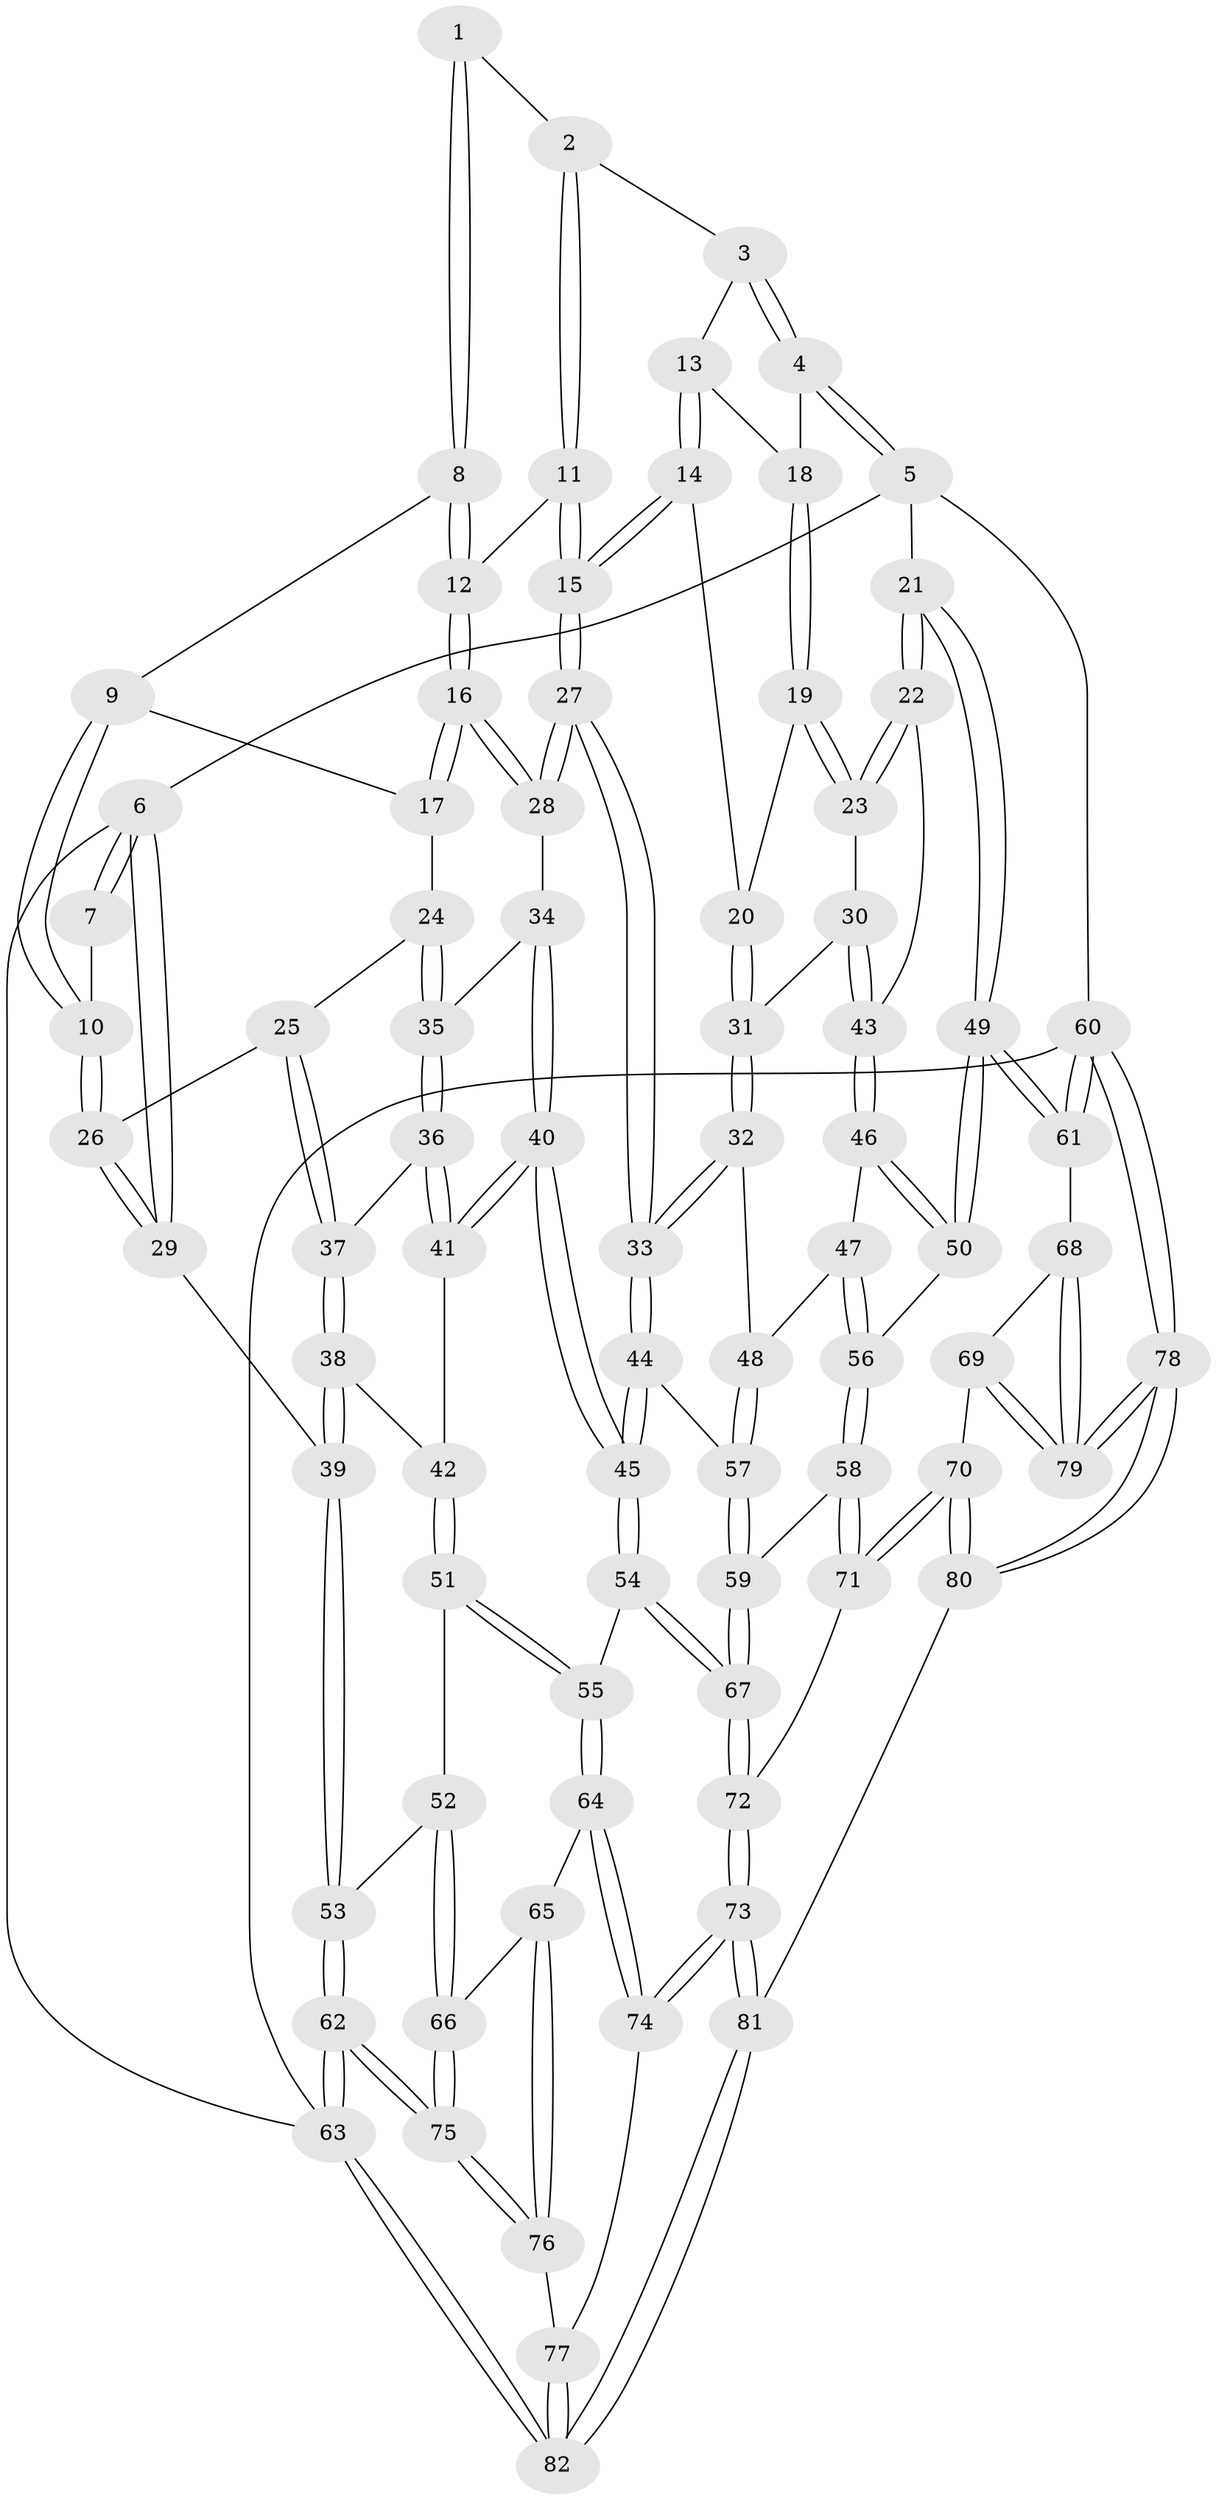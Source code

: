 // Generated by graph-tools (version 1.1) at 2025/38/03/09/25 02:38:51]
// undirected, 82 vertices, 202 edges
graph export_dot {
graph [start="1"]
  node [color=gray90,style=filled];
  1 [pos="+0.33718916206305677+0"];
  2 [pos="+0.44778699157198726+0"];
  3 [pos="+0.5759974392613512+0"];
  4 [pos="+1+0"];
  5 [pos="+1+0"];
  6 [pos="+0+0"];
  7 [pos="+0.120376316403159+0"];
  8 [pos="+0.24321142877657184+0.06920724792755804"];
  9 [pos="+0.1803406870217367+0.10439326459559463"];
  10 [pos="+0.07993194025683592+0.1371223217917925"];
  11 [pos="+0.41078410093292644+0.03821747539020271"];
  12 [pos="+0.35674199903979376+0.17015696034492314"];
  13 [pos="+0.6073674465210573+0.06903781777766844"];
  14 [pos="+0.6003736483542411+0.1636188833271325"];
  15 [pos="+0.5451372955297922+0.2031377071112596"];
  16 [pos="+0.36446919517317705+0.20003110067768054"];
  17 [pos="+0.2634826358171375+0.20357161410265548"];
  18 [pos="+0.820807083663774+0.08971579227267056"];
  19 [pos="+0.7920256559849921+0.18291920960500405"];
  20 [pos="+0.6011700766406969+0.16402511675268638"];
  21 [pos="+1+0.32481585826166187"];
  22 [pos="+0.91659130437882+0.3043068890864557"];
  23 [pos="+0.8579719614807689+0.2923767481754905"];
  24 [pos="+0.18358099693021696+0.24140511420975602"];
  25 [pos="+0.0853277626115385+0.1835774105099003"];
  26 [pos="+0.06141547319363473+0.1586346234610384"];
  27 [pos="+0.4458353137287456+0.2982211400128142"];
  28 [pos="+0.4204981730604567+0.2788729498802241"];
  29 [pos="+0+0.2251473399978241"];
  30 [pos="+0.7737273844484677+0.3395273271027063"];
  31 [pos="+0.731974336962807+0.35876469713511133"];
  32 [pos="+0.6822494113244538+0.42552985842908475"];
  33 [pos="+0.45660678529098137+0.3983059951127795"];
  34 [pos="+0.22350258269672807+0.3007627945588458"];
  35 [pos="+0.21703251632808765+0.29982297395837737"];
  36 [pos="+0.18449190836578053+0.34855245254909273"];
  37 [pos="+0.12631955380320525+0.35628752654100154"];
  38 [pos="+0.08716729884490255+0.3997613311837222"];
  39 [pos="+0+0.3262063301192634"];
  40 [pos="+0.34558860475322617+0.5364528948945403"];
  41 [pos="+0.24433843440910294+0.4616211028121973"];
  42 [pos="+0.104284590052124+0.43020599199135673"];
  43 [pos="+0.828294112251224+0.4595506475586321"];
  44 [pos="+0.3935781273439046+0.5164929982501134"];
  45 [pos="+0.35825263172135163+0.5473878784506103"];
  46 [pos="+0.8199520415461247+0.49793130745047415"];
  47 [pos="+0.7429559930968599+0.4943479836140237"];
  48 [pos="+0.7072470112647954+0.4821228393789361"];
  49 [pos="+1+0.5844787757862311"];
  50 [pos="+1+0.5833210787644675"];
  51 [pos="+0.0760666073273966+0.5862261391361872"];
  52 [pos="+0+0.5807917742134223"];
  53 [pos="+0+0.5467406025945147"];
  54 [pos="+0.33957982887279226+0.5881941653160692"];
  55 [pos="+0.20588283283265904+0.6522745120087156"];
  56 [pos="+0.8213365745357138+0.6373160343502138"];
  57 [pos="+0.6578929457519714+0.6345290679183897"];
  58 [pos="+0.7099962654017347+0.7104073693470457"];
  59 [pos="+0.6742736866965904+0.6751844052863905"];
  60 [pos="+1+1"];
  61 [pos="+1+0.631138423688679"];
  62 [pos="+0+1"];
  63 [pos="+0+1"];
  64 [pos="+0.19897078169301846+0.6703505149438276"];
  65 [pos="+0.14533845407986914+0.7342535249298443"];
  66 [pos="+0.04485906470674574+0.7727292473919145"];
  67 [pos="+0.43607568896423465+0.7603809475436032"];
  68 [pos="+0.8979762328390276+0.7910981006423468"];
  69 [pos="+0.7858859002804603+0.8435684448983677"];
  70 [pos="+0.7496661918521594+0.8415272516201133"];
  71 [pos="+0.7215544575816071+0.7745937841489846"];
  72 [pos="+0.44390854246604444+0.8151646762580014"];
  73 [pos="+0.435842193523326+0.9244218442453482"];
  74 [pos="+0.27165721453246+0.8961834425749836"];
  75 [pos="+0+1"];
  76 [pos="+0.13622576902829273+0.8970594689043879"];
  77 [pos="+0.20156403928897737+0.9286577731315763"];
  78 [pos="+1+1"];
  79 [pos="+1+1"];
  80 [pos="+0.5567728033532977+1"];
  81 [pos="+0.5545877698897691+1"];
  82 [pos="+0.17004686846753694+1"];
  1 -- 2;
  1 -- 8;
  1 -- 8;
  2 -- 3;
  2 -- 11;
  2 -- 11;
  3 -- 4;
  3 -- 4;
  3 -- 13;
  4 -- 5;
  4 -- 5;
  4 -- 18;
  5 -- 6;
  5 -- 21;
  5 -- 60;
  6 -- 7;
  6 -- 7;
  6 -- 29;
  6 -- 29;
  6 -- 63;
  7 -- 10;
  8 -- 9;
  8 -- 12;
  8 -- 12;
  9 -- 10;
  9 -- 10;
  9 -- 17;
  10 -- 26;
  10 -- 26;
  11 -- 12;
  11 -- 15;
  11 -- 15;
  12 -- 16;
  12 -- 16;
  13 -- 14;
  13 -- 14;
  13 -- 18;
  14 -- 15;
  14 -- 15;
  14 -- 20;
  15 -- 27;
  15 -- 27;
  16 -- 17;
  16 -- 17;
  16 -- 28;
  16 -- 28;
  17 -- 24;
  18 -- 19;
  18 -- 19;
  19 -- 20;
  19 -- 23;
  19 -- 23;
  20 -- 31;
  20 -- 31;
  21 -- 22;
  21 -- 22;
  21 -- 49;
  21 -- 49;
  22 -- 23;
  22 -- 23;
  22 -- 43;
  23 -- 30;
  24 -- 25;
  24 -- 35;
  24 -- 35;
  25 -- 26;
  25 -- 37;
  25 -- 37;
  26 -- 29;
  26 -- 29;
  27 -- 28;
  27 -- 28;
  27 -- 33;
  27 -- 33;
  28 -- 34;
  29 -- 39;
  30 -- 31;
  30 -- 43;
  30 -- 43;
  31 -- 32;
  31 -- 32;
  32 -- 33;
  32 -- 33;
  32 -- 48;
  33 -- 44;
  33 -- 44;
  34 -- 35;
  34 -- 40;
  34 -- 40;
  35 -- 36;
  35 -- 36;
  36 -- 37;
  36 -- 41;
  36 -- 41;
  37 -- 38;
  37 -- 38;
  38 -- 39;
  38 -- 39;
  38 -- 42;
  39 -- 53;
  39 -- 53;
  40 -- 41;
  40 -- 41;
  40 -- 45;
  40 -- 45;
  41 -- 42;
  42 -- 51;
  42 -- 51;
  43 -- 46;
  43 -- 46;
  44 -- 45;
  44 -- 45;
  44 -- 57;
  45 -- 54;
  45 -- 54;
  46 -- 47;
  46 -- 50;
  46 -- 50;
  47 -- 48;
  47 -- 56;
  47 -- 56;
  48 -- 57;
  48 -- 57;
  49 -- 50;
  49 -- 50;
  49 -- 61;
  49 -- 61;
  50 -- 56;
  51 -- 52;
  51 -- 55;
  51 -- 55;
  52 -- 53;
  52 -- 66;
  52 -- 66;
  53 -- 62;
  53 -- 62;
  54 -- 55;
  54 -- 67;
  54 -- 67;
  55 -- 64;
  55 -- 64;
  56 -- 58;
  56 -- 58;
  57 -- 59;
  57 -- 59;
  58 -- 59;
  58 -- 71;
  58 -- 71;
  59 -- 67;
  59 -- 67;
  60 -- 61;
  60 -- 61;
  60 -- 78;
  60 -- 78;
  60 -- 63;
  61 -- 68;
  62 -- 63;
  62 -- 63;
  62 -- 75;
  62 -- 75;
  63 -- 82;
  63 -- 82;
  64 -- 65;
  64 -- 74;
  64 -- 74;
  65 -- 66;
  65 -- 76;
  65 -- 76;
  66 -- 75;
  66 -- 75;
  67 -- 72;
  67 -- 72;
  68 -- 69;
  68 -- 79;
  68 -- 79;
  69 -- 70;
  69 -- 79;
  69 -- 79;
  70 -- 71;
  70 -- 71;
  70 -- 80;
  70 -- 80;
  71 -- 72;
  72 -- 73;
  72 -- 73;
  73 -- 74;
  73 -- 74;
  73 -- 81;
  73 -- 81;
  74 -- 77;
  75 -- 76;
  75 -- 76;
  76 -- 77;
  77 -- 82;
  77 -- 82;
  78 -- 79;
  78 -- 79;
  78 -- 80;
  78 -- 80;
  80 -- 81;
  81 -- 82;
  81 -- 82;
}
